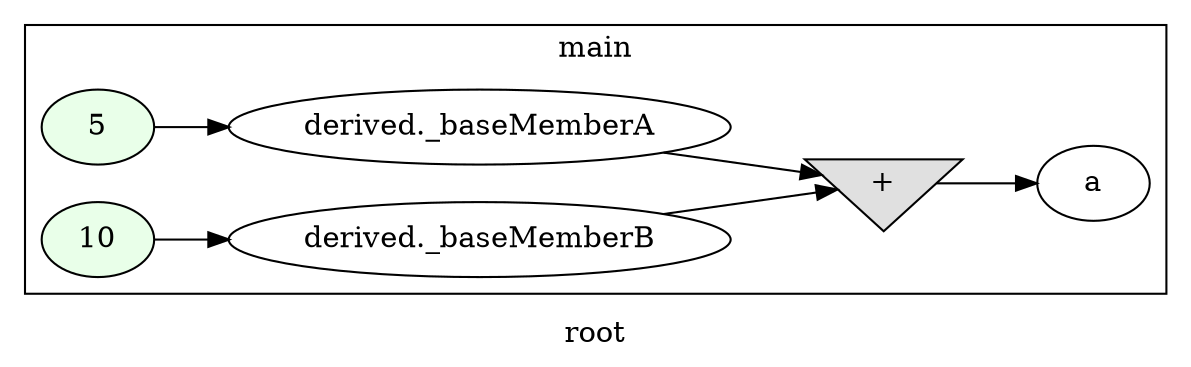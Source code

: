 digraph G
{
rankdir=LR;
label = "root";
subgraph cluster_1 {
label = "main";
parent = "G";
startinglines = "14_20_20";
	node_000002 [ label = "5", style=filled, fillcolor="#E9FFE9", startinglines=23 ]
	node_000003 [ label = "derived._baseMemberA", startingline=23 ]
	node_000004 [ label = "10", style=filled, fillcolor="#E9FFE9", startinglines=24 ]
	node_000005 [ label = "derived._baseMemberB", startingline=24 ]
	node_000006 [ label = "+", shape=invtriangle, style=filled, fillcolor="#E0E0E0", startinglines=25 ]
	node_000007 [ label = "a", startingline=25 ]
subgraph cluster_2 {
label = "DerivedClass::DerivedClass";
parent = "cluster_1";
startinglines = "20_20_22";
subgraph cluster_3 {
label = "BaseClassA::BaseClassA";
parent = "cluster_2";
startinglines = "20_22_14";
}
subgraph cluster_4 {
label = "BaseClassB::BaseClassB";
parent = "cluster_2";
startinglines = "22_14_14";
}
}
}
	node_000002 -> node_000003
	node_000003 -> node_000006
	node_000004 -> node_000005
	node_000005 -> node_000006
	node_000006 -> node_000007
}
